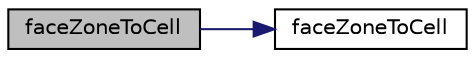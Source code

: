 digraph "faceZoneToCell"
{
  bgcolor="transparent";
  edge [fontname="Helvetica",fontsize="10",labelfontname="Helvetica",labelfontsize="10"];
  node [fontname="Helvetica",fontsize="10",shape=record];
  rankdir="LR";
  Node1 [label="faceZoneToCell",height=0.2,width=0.4,color="black", fillcolor="grey75", style="filled", fontcolor="black"];
  Node1 -> Node2 [color="midnightblue",fontsize="10",style="solid",fontname="Helvetica"];
  Node2 [label="faceZoneToCell",height=0.2,width=0.4,color="black",URL="$a00747.html#a8508716db2e3b8156efb2632fa61eea8",tooltip="Construct from components. "];
}
